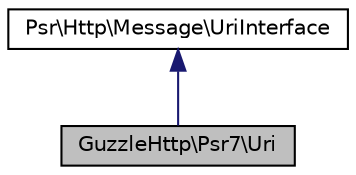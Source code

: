digraph "GuzzleHttp\Psr7\Uri"
{
  edge [fontname="Helvetica",fontsize="10",labelfontname="Helvetica",labelfontsize="10"];
  node [fontname="Helvetica",fontsize="10",shape=record];
  Node2 [label="GuzzleHttp\\Psr7\\Uri",height=0.2,width=0.4,color="black", fillcolor="grey75", style="filled", fontcolor="black"];
  Node3 -> Node2 [dir="back",color="midnightblue",fontsize="10",style="solid",fontname="Helvetica"];
  Node3 [label="Psr\\Http\\Message\\UriInterface",height=0.2,width=0.4,color="black", fillcolor="white", style="filled",URL="$interfacePsr_1_1Http_1_1Message_1_1UriInterface.html"];
}
